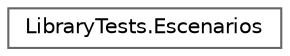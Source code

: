digraph "Graphical Class Hierarchy"
{
 // INTERACTIVE_SVG=YES
 // LATEX_PDF_SIZE
  bgcolor="transparent";
  edge [fontname=Helvetica,fontsize=10,labelfontname=Helvetica,labelfontsize=10];
  node [fontname=Helvetica,fontsize=10,shape=box,height=0.2,width=0.4];
  rankdir="LR";
  Node0 [label="LibraryTests.Escenarios",height=0.2,width=0.4,color="grey40", fillcolor="white", style="filled",URL="$classLibraryTests_1_1Escenarios.html",tooltip="Tests de los escenarios (casos de usuario) dados"];
}
